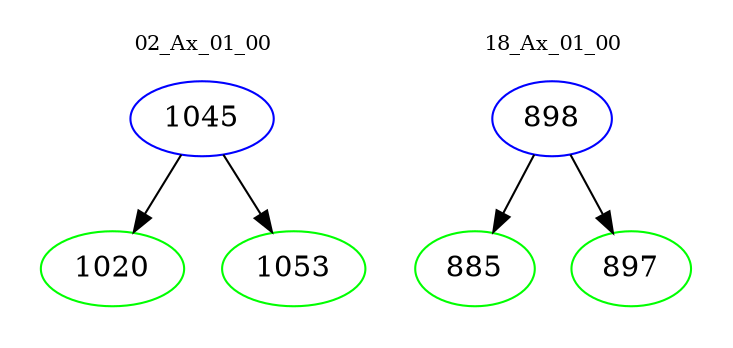 digraph{
subgraph cluster_0 {
color = white
label = "02_Ax_01_00";
fontsize=10;
T0_1045 [label="1045", color="blue"]
T0_1045 -> T0_1020 [color="black"]
T0_1020 [label="1020", color="green"]
T0_1045 -> T0_1053 [color="black"]
T0_1053 [label="1053", color="green"]
}
subgraph cluster_1 {
color = white
label = "18_Ax_01_00";
fontsize=10;
T1_898 [label="898", color="blue"]
T1_898 -> T1_885 [color="black"]
T1_885 [label="885", color="green"]
T1_898 -> T1_897 [color="black"]
T1_897 [label="897", color="green"]
}
}
